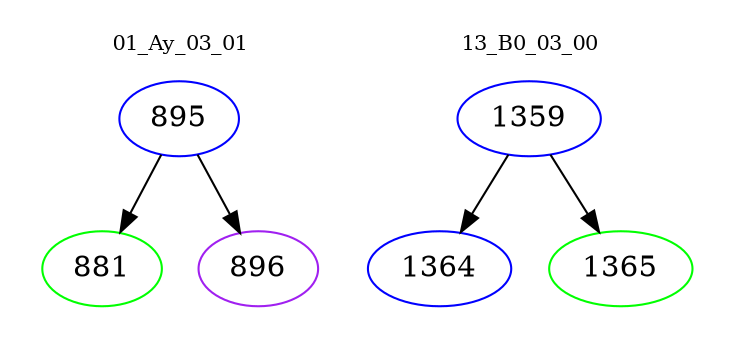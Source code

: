 digraph{
subgraph cluster_0 {
color = white
label = "01_Ay_03_01";
fontsize=10;
T0_895 [label="895", color="blue"]
T0_895 -> T0_881 [color="black"]
T0_881 [label="881", color="green"]
T0_895 -> T0_896 [color="black"]
T0_896 [label="896", color="purple"]
}
subgraph cluster_1 {
color = white
label = "13_B0_03_00";
fontsize=10;
T1_1359 [label="1359", color="blue"]
T1_1359 -> T1_1364 [color="black"]
T1_1364 [label="1364", color="blue"]
T1_1359 -> T1_1365 [color="black"]
T1_1365 [label="1365", color="green"]
}
}
